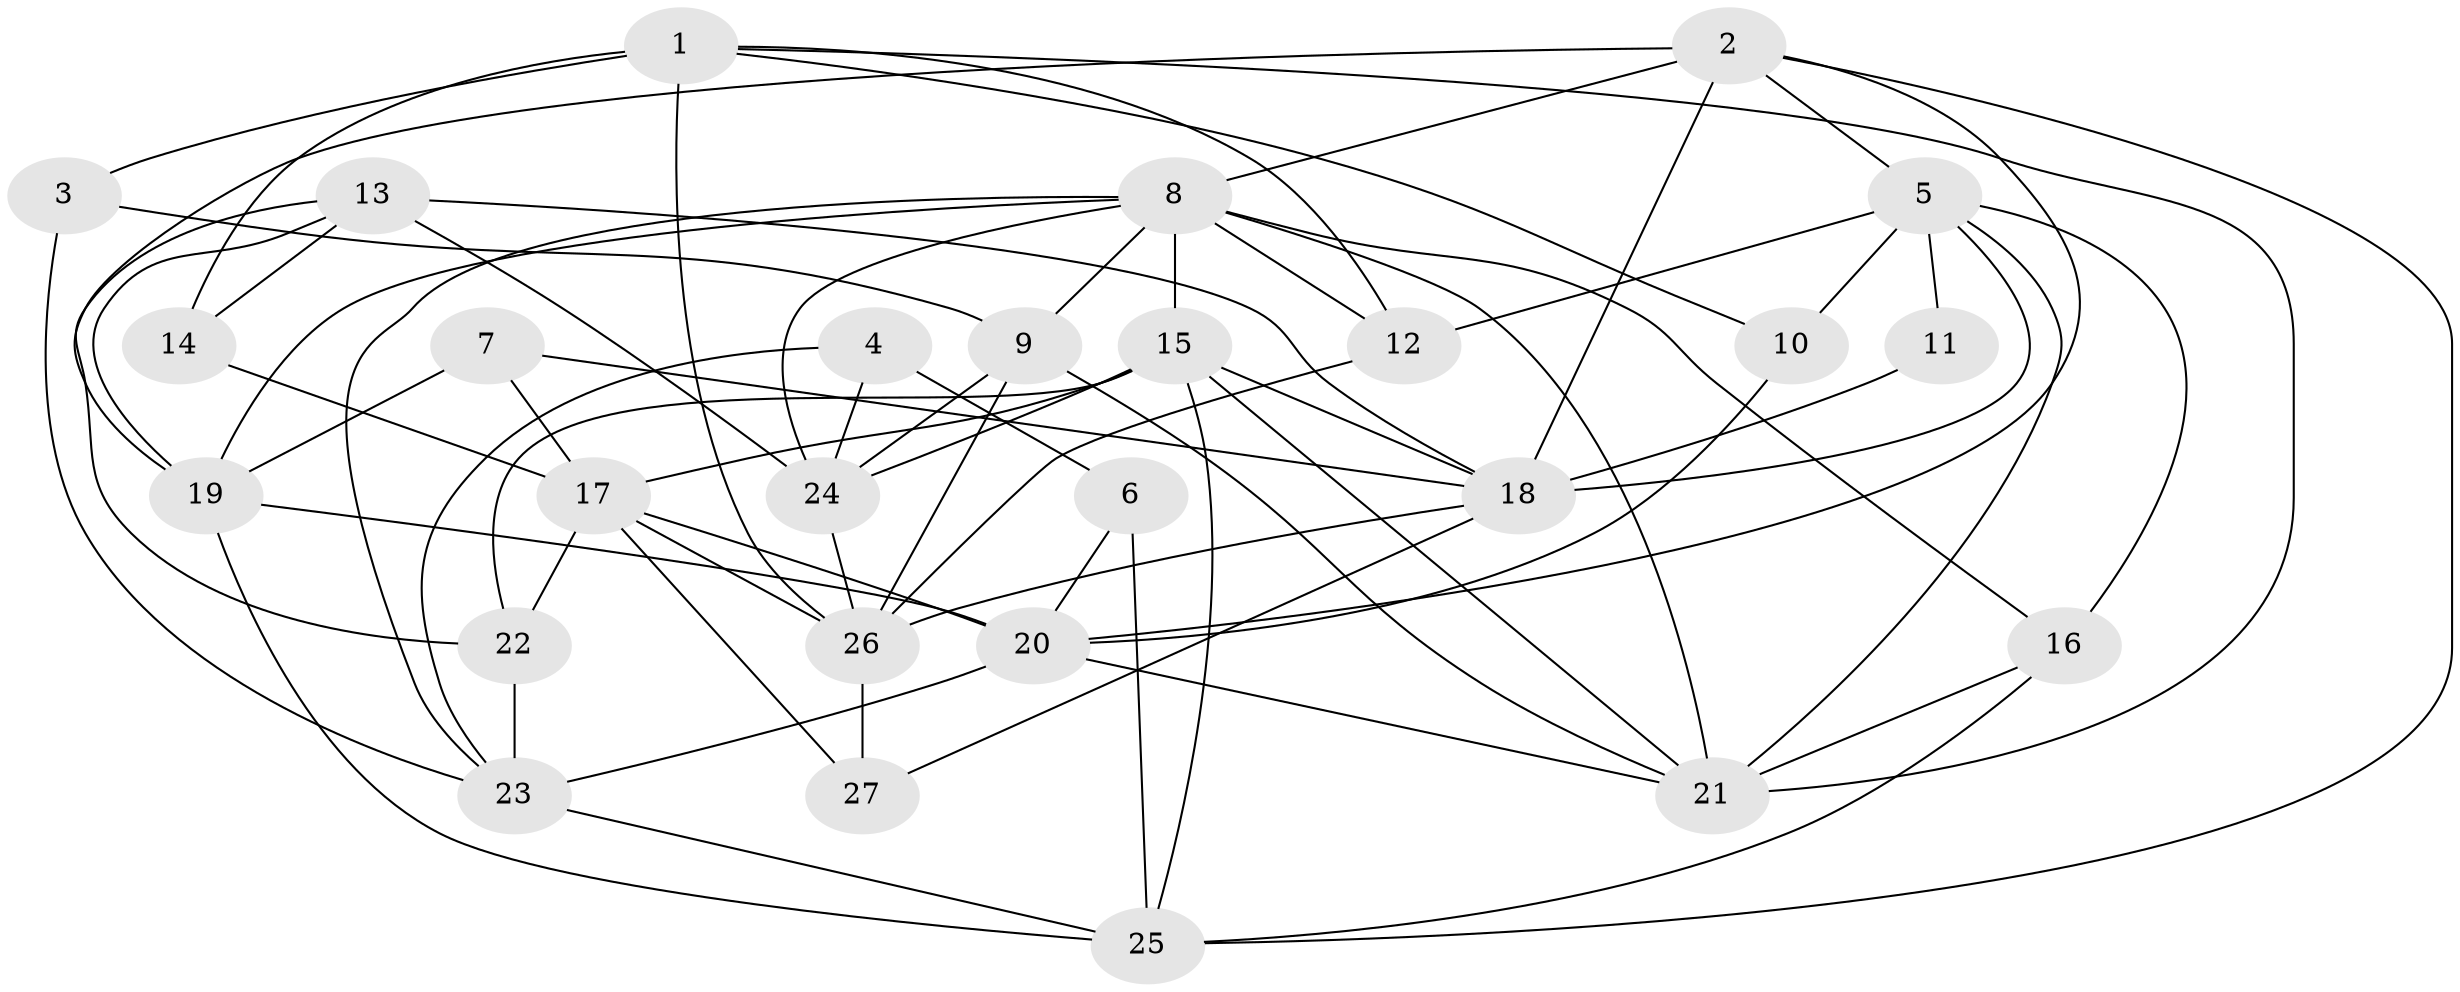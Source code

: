 // original degree distribution, {5: 0.1509433962264151, 4: 0.24528301886792453, 3: 0.33962264150943394, 7: 0.03773584905660377, 6: 0.1320754716981132, 2: 0.09433962264150944}
// Generated by graph-tools (version 1.1) at 2025/50/03/09/25 03:50:09]
// undirected, 27 vertices, 70 edges
graph export_dot {
graph [start="1"]
  node [color=gray90,style=filled];
  1;
  2;
  3;
  4;
  5;
  6;
  7;
  8;
  9;
  10;
  11;
  12;
  13;
  14;
  15;
  16;
  17;
  18;
  19;
  20;
  21;
  22;
  23;
  24;
  25;
  26;
  27;
  1 -- 3 [weight=1.0];
  1 -- 10 [weight=1.0];
  1 -- 12 [weight=1.0];
  1 -- 14 [weight=2.0];
  1 -- 21 [weight=1.0];
  1 -- 26 [weight=1.0];
  2 -- 5 [weight=1.0];
  2 -- 8 [weight=1.0];
  2 -- 18 [weight=1.0];
  2 -- 19 [weight=1.0];
  2 -- 20 [weight=1.0];
  2 -- 25 [weight=1.0];
  3 -- 9 [weight=1.0];
  3 -- 23 [weight=1.0];
  4 -- 6 [weight=1.0];
  4 -- 23 [weight=1.0];
  4 -- 24 [weight=1.0];
  5 -- 10 [weight=1.0];
  5 -- 11 [weight=1.0];
  5 -- 12 [weight=2.0];
  5 -- 16 [weight=1.0];
  5 -- 18 [weight=1.0];
  5 -- 21 [weight=1.0];
  6 -- 20 [weight=1.0];
  6 -- 25 [weight=1.0];
  7 -- 17 [weight=1.0];
  7 -- 18 [weight=1.0];
  7 -- 19 [weight=1.0];
  8 -- 9 [weight=1.0];
  8 -- 12 [weight=1.0];
  8 -- 15 [weight=1.0];
  8 -- 16 [weight=1.0];
  8 -- 19 [weight=1.0];
  8 -- 21 [weight=1.0];
  8 -- 23 [weight=1.0];
  8 -- 24 [weight=1.0];
  9 -- 21 [weight=1.0];
  9 -- 24 [weight=1.0];
  9 -- 26 [weight=1.0];
  10 -- 20 [weight=1.0];
  11 -- 18 [weight=1.0];
  12 -- 26 [weight=1.0];
  13 -- 14 [weight=1.0];
  13 -- 18 [weight=1.0];
  13 -- 19 [weight=1.0];
  13 -- 22 [weight=1.0];
  13 -- 24 [weight=1.0];
  14 -- 17 [weight=1.0];
  15 -- 17 [weight=1.0];
  15 -- 18 [weight=2.0];
  15 -- 21 [weight=1.0];
  15 -- 22 [weight=1.0];
  15 -- 24 [weight=1.0];
  15 -- 25 [weight=1.0];
  16 -- 21 [weight=2.0];
  16 -- 25 [weight=1.0];
  17 -- 20 [weight=1.0];
  17 -- 22 [weight=1.0];
  17 -- 26 [weight=1.0];
  17 -- 27 [weight=1.0];
  18 -- 26 [weight=1.0];
  18 -- 27 [weight=1.0];
  19 -- 20 [weight=1.0];
  19 -- 25 [weight=1.0];
  20 -- 21 [weight=1.0];
  20 -- 23 [weight=1.0];
  22 -- 23 [weight=1.0];
  23 -- 25 [weight=2.0];
  24 -- 26 [weight=1.0];
  26 -- 27 [weight=2.0];
}
